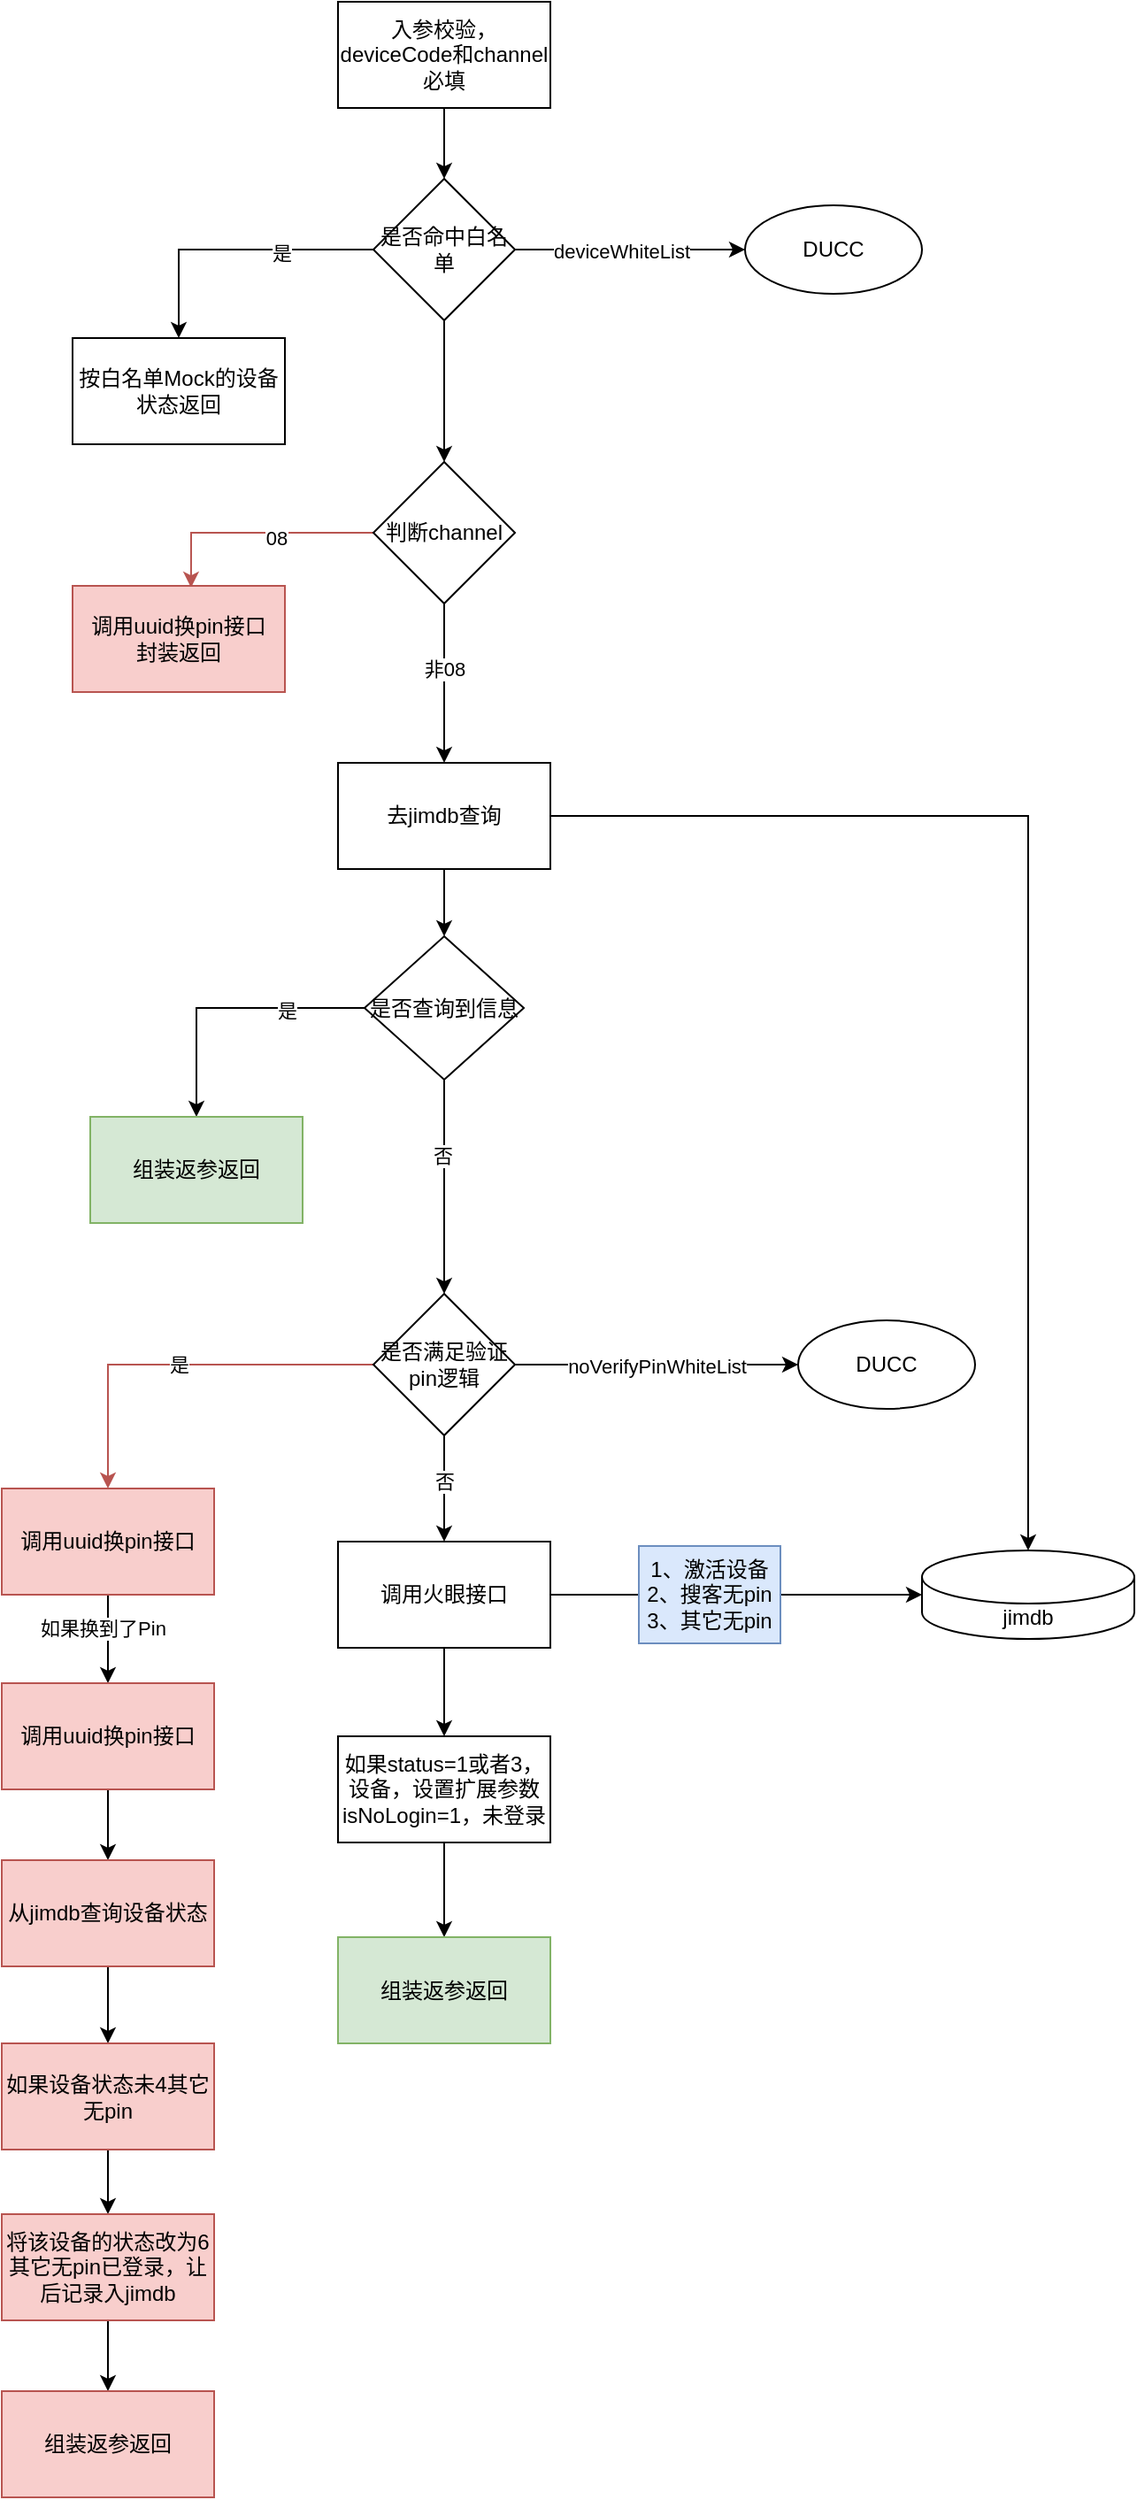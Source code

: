 <mxfile version="20.8.1" type="github">
  <diagram id="YxUP2xaq_VyTug8kEJNP" name="第 1 页">
    <mxGraphModel dx="1095" dy="776" grid="1" gridSize="10" guides="1" tooltips="1" connect="1" arrows="1" fold="1" page="1" pageScale="1" pageWidth="827" pageHeight="1169" math="0" shadow="0">
      <root>
        <mxCell id="0" />
        <mxCell id="1" parent="0" />
        <mxCell id="FdOxO4ZtBQvJQe_TVin3-3" value="" style="edgeStyle=orthogonalEdgeStyle;rounded=0;orthogonalLoop=1;jettySize=auto;html=1;" edge="1" parent="1" source="FdOxO4ZtBQvJQe_TVin3-1" target="FdOxO4ZtBQvJQe_TVin3-2">
          <mxGeometry relative="1" as="geometry" />
        </mxCell>
        <mxCell id="FdOxO4ZtBQvJQe_TVin3-1" value="入参校验，deviceCode和channel必填" style="rounded=0;whiteSpace=wrap;html=1;" vertex="1" parent="1">
          <mxGeometry x="310" y="40" width="120" height="60" as="geometry" />
        </mxCell>
        <mxCell id="FdOxO4ZtBQvJQe_TVin3-4" style="edgeStyle=orthogonalEdgeStyle;rounded=0;orthogonalLoop=1;jettySize=auto;html=1;entryX=0.5;entryY=0;entryDx=0;entryDy=0;" edge="1" parent="1" source="FdOxO4ZtBQvJQe_TVin3-2" target="FdOxO4ZtBQvJQe_TVin3-6">
          <mxGeometry relative="1" as="geometry">
            <mxPoint x="250" y="230" as="targetPoint" />
          </mxGeometry>
        </mxCell>
        <mxCell id="FdOxO4ZtBQvJQe_TVin3-5" value="是" style="edgeLabel;html=1;align=center;verticalAlign=middle;resizable=0;points=[];" vertex="1" connectable="0" parent="FdOxO4ZtBQvJQe_TVin3-4">
          <mxGeometry x="-0.341" y="2" relative="1" as="geometry">
            <mxPoint as="offset" />
          </mxGeometry>
        </mxCell>
        <mxCell id="FdOxO4ZtBQvJQe_TVin3-8" value="" style="edgeStyle=orthogonalEdgeStyle;rounded=0;orthogonalLoop=1;jettySize=auto;html=1;" edge="1" parent="1" source="FdOxO4ZtBQvJQe_TVin3-2">
          <mxGeometry relative="1" as="geometry">
            <mxPoint x="370" y="300" as="targetPoint" />
          </mxGeometry>
        </mxCell>
        <mxCell id="FdOxO4ZtBQvJQe_TVin3-24" style="edgeStyle=orthogonalEdgeStyle;rounded=0;orthogonalLoop=1;jettySize=auto;html=1;" edge="1" parent="1" source="FdOxO4ZtBQvJQe_TVin3-2">
          <mxGeometry relative="1" as="geometry">
            <mxPoint x="540" y="180" as="targetPoint" />
          </mxGeometry>
        </mxCell>
        <mxCell id="FdOxO4ZtBQvJQe_TVin3-25" value="deviceWhiteList" style="edgeLabel;html=1;align=center;verticalAlign=middle;resizable=0;points=[];" vertex="1" connectable="0" parent="FdOxO4ZtBQvJQe_TVin3-24">
          <mxGeometry x="0.26" y="3" relative="1" as="geometry">
            <mxPoint x="-22" y="3" as="offset" />
          </mxGeometry>
        </mxCell>
        <mxCell id="FdOxO4ZtBQvJQe_TVin3-2" value="是否命中白名单" style="rhombus;whiteSpace=wrap;html=1;rounded=0;" vertex="1" parent="1">
          <mxGeometry x="330" y="140" width="80" height="80" as="geometry" />
        </mxCell>
        <mxCell id="FdOxO4ZtBQvJQe_TVin3-6" value="按白名单Mock的设备状态返回" style="rounded=0;whiteSpace=wrap;html=1;" vertex="1" parent="1">
          <mxGeometry x="160" y="230" width="120" height="60" as="geometry" />
        </mxCell>
        <mxCell id="FdOxO4ZtBQvJQe_TVin3-10" style="edgeStyle=orthogonalEdgeStyle;rounded=0;orthogonalLoop=1;jettySize=auto;html=1;entryX=0.558;entryY=0.017;entryDx=0;entryDy=0;entryPerimeter=0;fillColor=#f8cecc;strokeColor=#b85450;" edge="1" parent="1" source="FdOxO4ZtBQvJQe_TVin3-9" target="FdOxO4ZtBQvJQe_TVin3-12">
          <mxGeometry relative="1" as="geometry">
            <mxPoint x="230" y="440" as="targetPoint" />
          </mxGeometry>
        </mxCell>
        <mxCell id="FdOxO4ZtBQvJQe_TVin3-11" value="08" style="edgeLabel;html=1;align=center;verticalAlign=middle;resizable=0;points=[];" vertex="1" connectable="0" parent="FdOxO4ZtBQvJQe_TVin3-10">
          <mxGeometry x="-0.18" y="3" relative="1" as="geometry">
            <mxPoint as="offset" />
          </mxGeometry>
        </mxCell>
        <mxCell id="FdOxO4ZtBQvJQe_TVin3-13" style="edgeStyle=orthogonalEdgeStyle;rounded=0;orthogonalLoop=1;jettySize=auto;html=1;" edge="1" parent="1" source="FdOxO4ZtBQvJQe_TVin3-9">
          <mxGeometry relative="1" as="geometry">
            <mxPoint x="370" y="470" as="targetPoint" />
          </mxGeometry>
        </mxCell>
        <mxCell id="FdOxO4ZtBQvJQe_TVin3-15" value="非08" style="edgeLabel;html=1;align=center;verticalAlign=middle;resizable=0;points=[];" vertex="1" connectable="0" parent="FdOxO4ZtBQvJQe_TVin3-13">
          <mxGeometry x="-0.178" relative="1" as="geometry">
            <mxPoint as="offset" />
          </mxGeometry>
        </mxCell>
        <mxCell id="FdOxO4ZtBQvJQe_TVin3-9" value="判断channel" style="rhombus;whiteSpace=wrap;html=1;" vertex="1" parent="1">
          <mxGeometry x="330" y="300" width="80" height="80" as="geometry" />
        </mxCell>
        <mxCell id="FdOxO4ZtBQvJQe_TVin3-12" value="调用uuid换pin接口&lt;br&gt;封装返回" style="rounded=0;whiteSpace=wrap;html=1;fillColor=#f8cecc;strokeColor=#b85450;" vertex="1" parent="1">
          <mxGeometry x="160" y="370" width="120" height="60" as="geometry" />
        </mxCell>
        <mxCell id="FdOxO4ZtBQvJQe_TVin3-16" style="edgeStyle=orthogonalEdgeStyle;rounded=0;orthogonalLoop=1;jettySize=auto;html=1;" edge="1" parent="1" source="FdOxO4ZtBQvJQe_TVin3-14" target="FdOxO4ZtBQvJQe_TVin3-18">
          <mxGeometry relative="1" as="geometry">
            <mxPoint x="480" y="500" as="targetPoint" />
          </mxGeometry>
        </mxCell>
        <mxCell id="FdOxO4ZtBQvJQe_TVin3-20" value="" style="edgeStyle=orthogonalEdgeStyle;rounded=0;orthogonalLoop=1;jettySize=auto;html=1;" edge="1" parent="1" source="FdOxO4ZtBQvJQe_TVin3-14" target="FdOxO4ZtBQvJQe_TVin3-19">
          <mxGeometry relative="1" as="geometry" />
        </mxCell>
        <mxCell id="FdOxO4ZtBQvJQe_TVin3-14" value="去jimdb查询" style="rounded=0;whiteSpace=wrap;html=1;" vertex="1" parent="1">
          <mxGeometry x="310" y="470" width="120" height="60" as="geometry" />
        </mxCell>
        <mxCell id="FdOxO4ZtBQvJQe_TVin3-18" value="jimdb" style="shape=cylinder3;whiteSpace=wrap;html=1;boundedLbl=1;backgroundOutline=1;size=15;" vertex="1" parent="1">
          <mxGeometry x="640" y="915" width="120" height="50" as="geometry" />
        </mxCell>
        <mxCell id="FdOxO4ZtBQvJQe_TVin3-21" style="edgeStyle=orthogonalEdgeStyle;rounded=0;orthogonalLoop=1;jettySize=auto;html=1;entryX=0.5;entryY=0;entryDx=0;entryDy=0;" edge="1" parent="1" source="FdOxO4ZtBQvJQe_TVin3-19" target="FdOxO4ZtBQvJQe_TVin3-22">
          <mxGeometry relative="1" as="geometry">
            <mxPoint x="250" y="670" as="targetPoint" />
          </mxGeometry>
        </mxCell>
        <mxCell id="FdOxO4ZtBQvJQe_TVin3-23" value="是" style="edgeLabel;html=1;align=center;verticalAlign=middle;resizable=0;points=[];" vertex="1" connectable="0" parent="FdOxO4ZtBQvJQe_TVin3-21">
          <mxGeometry x="-0.429" y="1" relative="1" as="geometry">
            <mxPoint as="offset" />
          </mxGeometry>
        </mxCell>
        <mxCell id="FdOxO4ZtBQvJQe_TVin3-27" style="edgeStyle=orthogonalEdgeStyle;rounded=0;orthogonalLoop=1;jettySize=auto;html=1;" edge="1" parent="1" source="FdOxO4ZtBQvJQe_TVin3-19">
          <mxGeometry relative="1" as="geometry">
            <mxPoint x="370" y="770" as="targetPoint" />
          </mxGeometry>
        </mxCell>
        <mxCell id="FdOxO4ZtBQvJQe_TVin3-29" value="否" style="edgeLabel;html=1;align=center;verticalAlign=middle;resizable=0;points=[];" vertex="1" connectable="0" parent="FdOxO4ZtBQvJQe_TVin3-27">
          <mxGeometry x="-0.289" y="-1" relative="1" as="geometry">
            <mxPoint as="offset" />
          </mxGeometry>
        </mxCell>
        <mxCell id="FdOxO4ZtBQvJQe_TVin3-19" value="是否查询到信息" style="rhombus;whiteSpace=wrap;html=1;" vertex="1" parent="1">
          <mxGeometry x="325" y="568" width="90" height="81" as="geometry" />
        </mxCell>
        <mxCell id="FdOxO4ZtBQvJQe_TVin3-22" value="组装返参返回" style="rounded=0;whiteSpace=wrap;html=1;fillColor=#d5e8d4;strokeColor=#82b366;" vertex="1" parent="1">
          <mxGeometry x="170" y="670" width="120" height="60" as="geometry" />
        </mxCell>
        <mxCell id="FdOxO4ZtBQvJQe_TVin3-26" value="DUCC" style="ellipse;whiteSpace=wrap;html=1;" vertex="1" parent="1">
          <mxGeometry x="540" y="155" width="100" height="50" as="geometry" />
        </mxCell>
        <mxCell id="FdOxO4ZtBQvJQe_TVin3-30" value="&lt;span style=&quot;font-size: 11px;&quot;&gt;noVerifyPinWhiteList&lt;/span&gt;" style="edgeStyle=orthogonalEdgeStyle;rounded=0;orthogonalLoop=1;jettySize=auto;html=1;" edge="1" parent="1" source="FdOxO4ZtBQvJQe_TVin3-28">
          <mxGeometry relative="1" as="geometry">
            <mxPoint x="570" y="810" as="targetPoint" />
          </mxGeometry>
        </mxCell>
        <mxCell id="FdOxO4ZtBQvJQe_TVin3-32" value="是" style="edgeStyle=orthogonalEdgeStyle;rounded=0;orthogonalLoop=1;jettySize=auto;html=1;entryX=0.5;entryY=0;entryDx=0;entryDy=0;fillColor=#f8cecc;strokeColor=#b85450;" edge="1" parent="1" source="FdOxO4ZtBQvJQe_TVin3-28" target="FdOxO4ZtBQvJQe_TVin3-34">
          <mxGeometry relative="1" as="geometry">
            <mxPoint x="230" y="890" as="targetPoint" />
          </mxGeometry>
        </mxCell>
        <mxCell id="FdOxO4ZtBQvJQe_TVin3-49" style="edgeStyle=orthogonalEdgeStyle;rounded=0;orthogonalLoop=1;jettySize=auto;html=1;" edge="1" parent="1" source="FdOxO4ZtBQvJQe_TVin3-28">
          <mxGeometry relative="1" as="geometry">
            <mxPoint x="370" y="910" as="targetPoint" />
          </mxGeometry>
        </mxCell>
        <mxCell id="FdOxO4ZtBQvJQe_TVin3-50" value="否" style="edgeLabel;html=1;align=center;verticalAlign=middle;resizable=0;points=[];" vertex="1" connectable="0" parent="FdOxO4ZtBQvJQe_TVin3-49">
          <mxGeometry x="-0.133" y="2" relative="1" as="geometry">
            <mxPoint x="-2" as="offset" />
          </mxGeometry>
        </mxCell>
        <mxCell id="FdOxO4ZtBQvJQe_TVin3-28" value="是否满足验证pin逻辑" style="rhombus;whiteSpace=wrap;html=1;" vertex="1" parent="1">
          <mxGeometry x="330" y="770" width="80" height="80" as="geometry" />
        </mxCell>
        <mxCell id="FdOxO4ZtBQvJQe_TVin3-31" value="DUCC" style="ellipse;whiteSpace=wrap;html=1;" vertex="1" parent="1">
          <mxGeometry x="570" y="785" width="100" height="50" as="geometry" />
        </mxCell>
        <mxCell id="FdOxO4ZtBQvJQe_TVin3-35" style="edgeStyle=orthogonalEdgeStyle;rounded=0;orthogonalLoop=1;jettySize=auto;html=1;" edge="1" parent="1" source="FdOxO4ZtBQvJQe_TVin3-34">
          <mxGeometry relative="1" as="geometry">
            <mxPoint x="180" y="990" as="targetPoint" />
          </mxGeometry>
        </mxCell>
        <mxCell id="FdOxO4ZtBQvJQe_TVin3-40" value="如果换到了Pin" style="edgeLabel;html=1;align=center;verticalAlign=middle;resizable=0;points=[];" vertex="1" connectable="0" parent="FdOxO4ZtBQvJQe_TVin3-35">
          <mxGeometry x="-0.24" y="-3" relative="1" as="geometry">
            <mxPoint as="offset" />
          </mxGeometry>
        </mxCell>
        <mxCell id="FdOxO4ZtBQvJQe_TVin3-34" value="调用uuid换pin接口" style="rounded=0;whiteSpace=wrap;html=1;fillColor=#f8cecc;strokeColor=#b85450;" vertex="1" parent="1">
          <mxGeometry x="120" y="880" width="120" height="60" as="geometry" />
        </mxCell>
        <mxCell id="FdOxO4ZtBQvJQe_TVin3-42" value="" style="edgeStyle=orthogonalEdgeStyle;rounded=0;orthogonalLoop=1;jettySize=auto;html=1;" edge="1" parent="1" source="FdOxO4ZtBQvJQe_TVin3-37" target="FdOxO4ZtBQvJQe_TVin3-41">
          <mxGeometry relative="1" as="geometry" />
        </mxCell>
        <mxCell id="FdOxO4ZtBQvJQe_TVin3-37" value="调用uuid换pin接口" style="rounded=0;whiteSpace=wrap;html=1;fillColor=#f8cecc;strokeColor=#b85450;" vertex="1" parent="1">
          <mxGeometry x="120" y="990" width="120" height="60" as="geometry" />
        </mxCell>
        <mxCell id="FdOxO4ZtBQvJQe_TVin3-44" value="" style="edgeStyle=orthogonalEdgeStyle;rounded=0;orthogonalLoop=1;jettySize=auto;html=1;" edge="1" parent="1" source="FdOxO4ZtBQvJQe_TVin3-41" target="FdOxO4ZtBQvJQe_TVin3-43">
          <mxGeometry relative="1" as="geometry" />
        </mxCell>
        <mxCell id="FdOxO4ZtBQvJQe_TVin3-41" value="从jimdb查询设备状态" style="rounded=0;whiteSpace=wrap;html=1;fillColor=#f8cecc;strokeColor=#b85450;" vertex="1" parent="1">
          <mxGeometry x="120" y="1090" width="120" height="60" as="geometry" />
        </mxCell>
        <mxCell id="FdOxO4ZtBQvJQe_TVin3-46" value="" style="edgeStyle=orthogonalEdgeStyle;rounded=0;orthogonalLoop=1;jettySize=auto;html=1;" edge="1" parent="1" source="FdOxO4ZtBQvJQe_TVin3-43" target="FdOxO4ZtBQvJQe_TVin3-45">
          <mxGeometry relative="1" as="geometry" />
        </mxCell>
        <mxCell id="FdOxO4ZtBQvJQe_TVin3-43" value="如果设备状态未4其它无pin" style="rounded=0;whiteSpace=wrap;html=1;fillColor=#f8cecc;strokeColor=#b85450;" vertex="1" parent="1">
          <mxGeometry x="120" y="1193.5" width="120" height="60" as="geometry" />
        </mxCell>
        <mxCell id="FdOxO4ZtBQvJQe_TVin3-48" value="" style="edgeStyle=orthogonalEdgeStyle;rounded=0;orthogonalLoop=1;jettySize=auto;html=1;" edge="1" parent="1" source="FdOxO4ZtBQvJQe_TVin3-45" target="FdOxO4ZtBQvJQe_TVin3-47">
          <mxGeometry relative="1" as="geometry" />
        </mxCell>
        <mxCell id="FdOxO4ZtBQvJQe_TVin3-45" value="将该设备的状态改为6其它无pin已登录，让后记录入jimdb" style="rounded=0;whiteSpace=wrap;html=1;fillColor=#f8cecc;strokeColor=#b85450;" vertex="1" parent="1">
          <mxGeometry x="120" y="1290" width="120" height="60" as="geometry" />
        </mxCell>
        <mxCell id="FdOxO4ZtBQvJQe_TVin3-47" value="组装返参返回" style="rounded=0;whiteSpace=wrap;html=1;fillColor=#f8cecc;strokeColor=#b85450;" vertex="1" parent="1">
          <mxGeometry x="120" y="1390" width="120" height="60" as="geometry" />
        </mxCell>
        <mxCell id="FdOxO4ZtBQvJQe_TVin3-53" style="edgeStyle=orthogonalEdgeStyle;rounded=0;orthogonalLoop=1;jettySize=auto;html=1;entryX=0;entryY=0.5;entryDx=0;entryDy=0;entryPerimeter=0;startArrow=none;" edge="1" parent="1" source="FdOxO4ZtBQvJQe_TVin3-56" target="FdOxO4ZtBQvJQe_TVin3-18">
          <mxGeometry relative="1" as="geometry">
            <mxPoint x="480" y="940" as="targetPoint" />
          </mxGeometry>
        </mxCell>
        <mxCell id="FdOxO4ZtBQvJQe_TVin3-54" style="edgeStyle=orthogonalEdgeStyle;rounded=0;orthogonalLoop=1;jettySize=auto;html=1;" edge="1" parent="1" source="FdOxO4ZtBQvJQe_TVin3-52">
          <mxGeometry relative="1" as="geometry">
            <mxPoint x="370" y="1020" as="targetPoint" />
          </mxGeometry>
        </mxCell>
        <mxCell id="FdOxO4ZtBQvJQe_TVin3-52" value="调用火眼接口" style="rounded=0;whiteSpace=wrap;html=1;" vertex="1" parent="1">
          <mxGeometry x="310" y="910" width="120" height="60" as="geometry" />
        </mxCell>
        <mxCell id="FdOxO4ZtBQvJQe_TVin3-57" value="" style="edgeStyle=orthogonalEdgeStyle;rounded=0;orthogonalLoop=1;jettySize=auto;html=1;entryX=0;entryY=0.5;entryDx=0;entryDy=0;entryPerimeter=0;endArrow=none;" edge="1" parent="1" source="FdOxO4ZtBQvJQe_TVin3-52" target="FdOxO4ZtBQvJQe_TVin3-56">
          <mxGeometry relative="1" as="geometry">
            <mxPoint x="640" y="940" as="targetPoint" />
            <mxPoint x="430" y="940" as="sourcePoint" />
          </mxGeometry>
        </mxCell>
        <mxCell id="FdOxO4ZtBQvJQe_TVin3-56" value="1、激活设备&lt;br&gt;2、搜客无pin&lt;br&gt;3、其它无pin" style="text;html=1;strokeColor=#6c8ebf;fillColor=#dae8fc;align=center;verticalAlign=middle;whiteSpace=wrap;rounded=0;" vertex="1" parent="1">
          <mxGeometry x="480" y="912.5" width="80" height="55" as="geometry" />
        </mxCell>
        <mxCell id="FdOxO4ZtBQvJQe_TVin3-60" value="" style="edgeStyle=orthogonalEdgeStyle;rounded=0;orthogonalLoop=1;jettySize=auto;html=1;" edge="1" parent="1" source="FdOxO4ZtBQvJQe_TVin3-58" target="FdOxO4ZtBQvJQe_TVin3-59">
          <mxGeometry relative="1" as="geometry" />
        </mxCell>
        <mxCell id="FdOxO4ZtBQvJQe_TVin3-58" value="如果status=1或者3，设备，设置扩展参数isNoLogin=1，未登录" style="rounded=0;whiteSpace=wrap;html=1;" vertex="1" parent="1">
          <mxGeometry x="310" y="1020" width="120" height="60" as="geometry" />
        </mxCell>
        <mxCell id="FdOxO4ZtBQvJQe_TVin3-59" value="组装返参返回" style="rounded=0;whiteSpace=wrap;html=1;fillColor=#d5e8d4;strokeColor=#82b366;" vertex="1" parent="1">
          <mxGeometry x="310" y="1133.5" width="120" height="60" as="geometry" />
        </mxCell>
      </root>
    </mxGraphModel>
  </diagram>
</mxfile>
